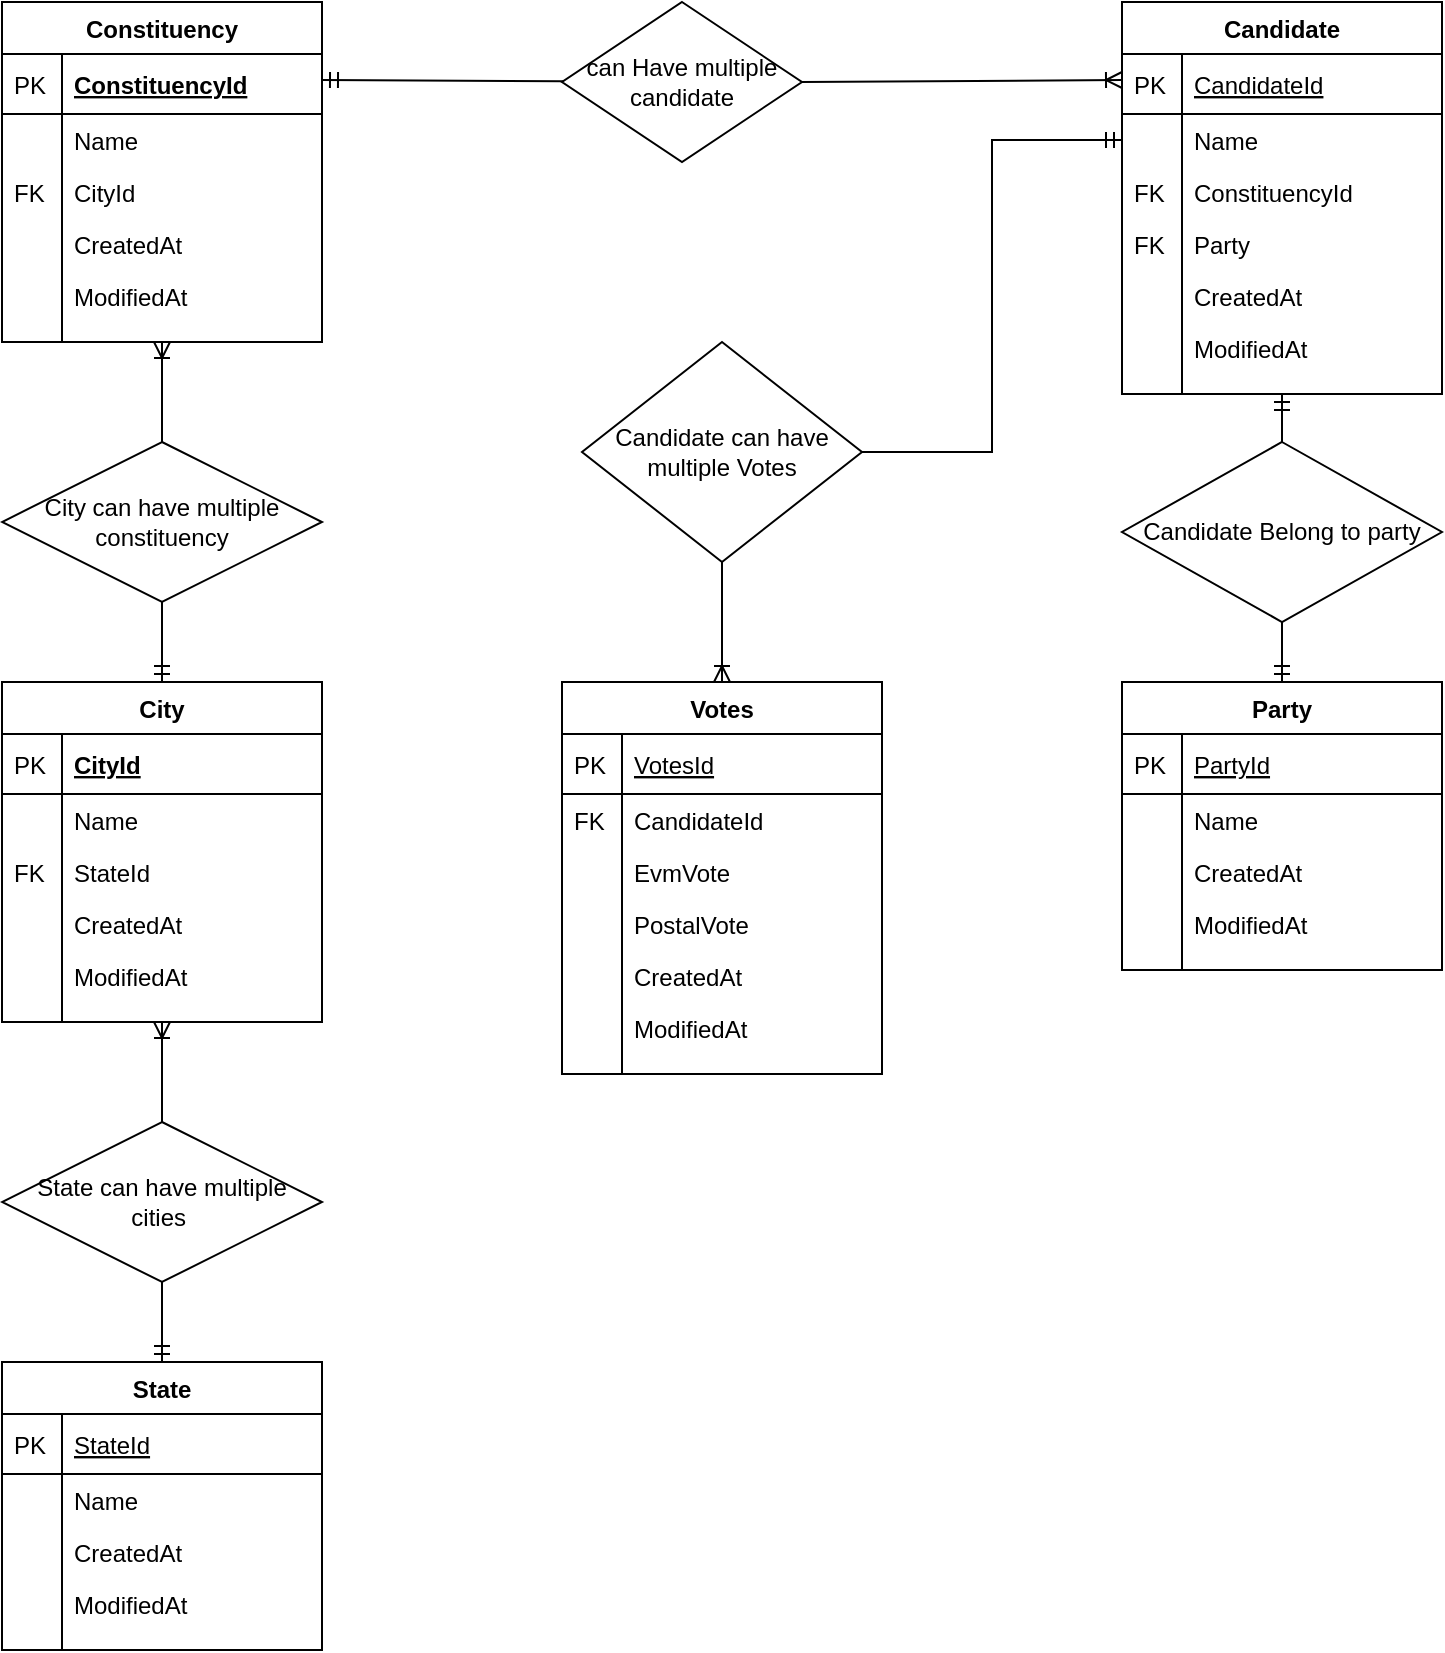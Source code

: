 <mxfile version="12.9.3" type="device"><diagram id="C5RBs43oDa-KdzZeNtuy" name="Page-1"><mxGraphModel dx="868" dy="510" grid="1" gridSize="10" guides="1" tooltips="1" connect="1" arrows="1" fold="1" page="1" pageScale="1" pageWidth="827" pageHeight="1169" math="0" shadow="0"><root><mxCell id="WIyWlLk6GJQsqaUBKTNV-0"/><mxCell id="WIyWlLk6GJQsqaUBKTNV-1" parent="WIyWlLk6GJQsqaUBKTNV-0"/><mxCell id="C7jLOFzRxZcTql_qDDmp-16" value="Party" style="swimlane;fontStyle=1;childLayout=stackLayout;horizontal=1;startSize=26;fillColor=#FFFFFF;horizontalStack=0;resizeParent=1;resizeParentMax=0;resizeLast=0;collapsible=1;marginBottom=0;swimlaneFillColor=none;align=center;fontSize=12;verticalAlign=middle;" parent="WIyWlLk6GJQsqaUBKTNV-1" vertex="1"><mxGeometry x="600" y="460" width="160" height="144" as="geometry"/></mxCell><mxCell id="C7jLOFzRxZcTql_qDDmp-17" value="PartyId" style="shape=partialRectangle;top=0;left=0;right=0;bottom=1;align=left;verticalAlign=middle;fillColor=none;spacingLeft=34;spacingRight=4;overflow=hidden;rotatable=0;points=[[0,0.5],[1,0.5]];portConstraint=eastwest;dropTarget=0;fontStyle=4;fontSize=12;" parent="C7jLOFzRxZcTql_qDDmp-16" vertex="1"><mxGeometry y="26" width="160" height="30" as="geometry"/></mxCell><mxCell id="C7jLOFzRxZcTql_qDDmp-18" value="PK" style="shape=partialRectangle;top=0;left=0;bottom=0;fillColor=none;align=left;verticalAlign=middle;spacingLeft=4;spacingRight=4;overflow=hidden;rotatable=0;points=[];portConstraint=eastwest;part=1;fontSize=12;" parent="C7jLOFzRxZcTql_qDDmp-17" vertex="1" connectable="0"><mxGeometry width="30" height="30" as="geometry"/></mxCell><mxCell id="C7jLOFzRxZcTql_qDDmp-19" value="Name" style="shape=partialRectangle;top=0;left=0;right=0;bottom=0;align=left;verticalAlign=top;fillColor=none;spacingLeft=34;spacingRight=4;overflow=hidden;rotatable=0;points=[[0,0.5],[1,0.5]];portConstraint=eastwest;dropTarget=0;fontSize=12;" parent="C7jLOFzRxZcTql_qDDmp-16" vertex="1"><mxGeometry y="56" width="160" height="26" as="geometry"/></mxCell><mxCell id="C7jLOFzRxZcTql_qDDmp-20" value="" style="shape=partialRectangle;top=0;left=0;bottom=0;fillColor=none;align=left;verticalAlign=top;spacingLeft=4;spacingRight=4;overflow=hidden;rotatable=0;points=[];portConstraint=eastwest;part=1;fontSize=12;" parent="C7jLOFzRxZcTql_qDDmp-19" vertex="1" connectable="0"><mxGeometry width="30" height="26" as="geometry"/></mxCell><mxCell id="C7jLOFzRxZcTql_qDDmp-21" value="CreatedAt" style="shape=partialRectangle;top=0;left=0;right=0;bottom=0;align=left;verticalAlign=top;fillColor=none;spacingLeft=34;spacingRight=4;overflow=hidden;rotatable=0;points=[[0,0.5],[1,0.5]];portConstraint=eastwest;dropTarget=0;fontSize=12;" parent="C7jLOFzRxZcTql_qDDmp-16" vertex="1"><mxGeometry y="82" width="160" height="26" as="geometry"/></mxCell><mxCell id="C7jLOFzRxZcTql_qDDmp-22" value="" style="shape=partialRectangle;top=0;left=0;bottom=0;fillColor=none;align=left;verticalAlign=top;spacingLeft=4;spacingRight=4;overflow=hidden;rotatable=0;points=[];portConstraint=eastwest;part=1;fontSize=12;" parent="C7jLOFzRxZcTql_qDDmp-21" vertex="1" connectable="0"><mxGeometry width="30" height="26" as="geometry"/></mxCell><mxCell id="C7jLOFzRxZcTql_qDDmp-23" value="ModifiedAt" style="shape=partialRectangle;top=0;left=0;right=0;bottom=0;align=left;verticalAlign=top;fillColor=none;spacingLeft=34;spacingRight=4;overflow=hidden;rotatable=0;points=[[0,0.5],[1,0.5]];portConstraint=eastwest;dropTarget=0;fontSize=12;" parent="C7jLOFzRxZcTql_qDDmp-16" vertex="1"><mxGeometry y="108" width="160" height="26" as="geometry"/></mxCell><mxCell id="C7jLOFzRxZcTql_qDDmp-24" value="" style="shape=partialRectangle;top=0;left=0;bottom=0;fillColor=none;align=left;verticalAlign=top;spacingLeft=4;spacingRight=4;overflow=hidden;rotatable=0;points=[];portConstraint=eastwest;part=1;fontSize=12;" parent="C7jLOFzRxZcTql_qDDmp-23" vertex="1" connectable="0"><mxGeometry width="30" height="26" as="geometry"/></mxCell><mxCell id="C7jLOFzRxZcTql_qDDmp-25" value="" style="shape=partialRectangle;top=0;left=0;right=0;bottom=0;align=left;verticalAlign=top;fillColor=none;spacingLeft=34;spacingRight=4;overflow=hidden;rotatable=0;points=[[0,0.5],[1,0.5]];portConstraint=eastwest;dropTarget=0;fontSize=12;" parent="C7jLOFzRxZcTql_qDDmp-16" vertex="1"><mxGeometry y="134" width="160" height="10" as="geometry"/></mxCell><mxCell id="C7jLOFzRxZcTql_qDDmp-26" value="" style="shape=partialRectangle;top=0;left=0;bottom=0;fillColor=none;align=left;verticalAlign=top;spacingLeft=4;spacingRight=4;overflow=hidden;rotatable=0;points=[];portConstraint=eastwest;part=1;fontSize=12;" parent="C7jLOFzRxZcTql_qDDmp-25" vertex="1" connectable="0"><mxGeometry width="30" height="10" as="geometry"/></mxCell><mxCell id="C7jLOFzRxZcTql_qDDmp-52" style="rounded=0;orthogonalLoop=1;jettySize=auto;html=1;entryX=1;entryY=0.5;entryDx=0;entryDy=0;fontSize=12;startArrow=none;startFill=0;endArrow=ERmandOne;endFill=0;shadow=0;comic=0;" parent="WIyWlLk6GJQsqaUBKTNV-1" source="C7jLOFzRxZcTql_qDDmp-45" edge="1"><mxGeometry relative="1" as="geometry"><mxPoint x="200" y="159" as="targetPoint"/></mxGeometry></mxCell><mxCell id="C7jLOFzRxZcTql_qDDmp-53" style="edgeStyle=none;rounded=0;orthogonalLoop=1;jettySize=auto;html=1;exitX=1;exitY=0.5;exitDx=0;exitDy=0;entryX=0;entryY=0.5;entryDx=0;entryDy=0;startArrow=none;startFill=0;endArrow=ERoneToMany;endFill=0;fontSize=12;" parent="WIyWlLk6GJQsqaUBKTNV-1" source="C7jLOFzRxZcTql_qDDmp-45" edge="1"><mxGeometry relative="1" as="geometry"><mxPoint x="600" y="159" as="targetPoint"/></mxGeometry></mxCell><mxCell id="C7jLOFzRxZcTql_qDDmp-45" value="can Have multiple candidate" style="shape=rhombus;perimeter=rhombusPerimeter;whiteSpace=wrap;html=1;align=center;fillColor=#FFFFFF;fontSize=12;" parent="WIyWlLk6GJQsqaUBKTNV-1" vertex="1"><mxGeometry x="320" y="120" width="120" height="80" as="geometry"/></mxCell><mxCell id="C7jLOFzRxZcTql_qDDmp-56" style="edgeStyle=none;rounded=0;orthogonalLoop=1;jettySize=auto;html=1;exitX=0.5;exitY=0;exitDx=0;exitDy=0;startArrow=none;startFill=0;endArrow=ERmandOne;endFill=0;fontSize=12;endSize=6;sourcePerimeterSpacing=0;" parent="WIyWlLk6GJQsqaUBKTNV-1" source="C7jLOFzRxZcTql_qDDmp-47" edge="1"><mxGeometry relative="1" as="geometry"><mxPoint x="680" y="316" as="targetPoint"/></mxGeometry></mxCell><mxCell id="C7jLOFzRxZcTql_qDDmp-74" style="edgeStyle=none;rounded=0;orthogonalLoop=1;jettySize=auto;html=1;entryX=0.5;entryY=0;entryDx=0;entryDy=0;startArrow=none;startFill=0;sourcePerimeterSpacing=0;endArrow=ERmandOne;endFill=0;endSize=6;fontSize=12;" parent="WIyWlLk6GJQsqaUBKTNV-1" source="C7jLOFzRxZcTql_qDDmp-47" target="C7jLOFzRxZcTql_qDDmp-16" edge="1"><mxGeometry relative="1" as="geometry"/></mxCell><mxCell id="C7jLOFzRxZcTql_qDDmp-47" value="Candidate Belong to party" style="shape=rhombus;perimeter=rhombusPerimeter;whiteSpace=wrap;html=1;align=center;fillColor=#FFFFFF;fontSize=12;" parent="WIyWlLk6GJQsqaUBKTNV-1" vertex="1"><mxGeometry x="600" y="340" width="160" height="90" as="geometry"/></mxCell><mxCell id="C7jLOFzRxZcTql_qDDmp-57" value="Candidate" style="swimlane;fontStyle=1;childLayout=stackLayout;horizontal=1;startSize=26;fillColor=#FFFFFF;horizontalStack=0;resizeParent=1;resizeParentMax=0;resizeLast=0;collapsible=1;marginBottom=0;swimlaneFillColor=none;align=center;fontSize=12;" parent="WIyWlLk6GJQsqaUBKTNV-1" vertex="1"><mxGeometry x="600" y="120" width="160" height="196" as="geometry"/></mxCell><mxCell id="C7jLOFzRxZcTql_qDDmp-58" value="CandidateId" style="shape=partialRectangle;top=0;left=0;right=0;bottom=1;align=left;verticalAlign=middle;fillColor=none;spacingLeft=34;spacingRight=4;overflow=hidden;rotatable=0;points=[[0,0.5],[1,0.5]];portConstraint=eastwest;dropTarget=0;fontStyle=4;fontSize=12;" parent="C7jLOFzRxZcTql_qDDmp-57" vertex="1"><mxGeometry y="26" width="160" height="30" as="geometry"/></mxCell><mxCell id="C7jLOFzRxZcTql_qDDmp-59" value="PK" style="shape=partialRectangle;top=0;left=0;bottom=0;fillColor=none;align=left;verticalAlign=middle;spacingLeft=4;spacingRight=4;overflow=hidden;rotatable=0;points=[];portConstraint=eastwest;part=1;fontSize=12;" parent="C7jLOFzRxZcTql_qDDmp-58" vertex="1" connectable="0"><mxGeometry width="30" height="30" as="geometry"/></mxCell><mxCell id="C7jLOFzRxZcTql_qDDmp-60" value="Name" style="shape=partialRectangle;top=0;left=0;right=0;bottom=0;align=left;verticalAlign=top;fillColor=none;spacingLeft=34;spacingRight=4;overflow=hidden;rotatable=0;points=[[0,0.5],[1,0.5]];portConstraint=eastwest;dropTarget=0;fontSize=12;" parent="C7jLOFzRxZcTql_qDDmp-57" vertex="1"><mxGeometry y="56" width="160" height="26" as="geometry"/></mxCell><mxCell id="C7jLOFzRxZcTql_qDDmp-61" value="" style="shape=partialRectangle;top=0;left=0;bottom=0;fillColor=none;align=left;verticalAlign=top;spacingLeft=4;spacingRight=4;overflow=hidden;rotatable=0;points=[];portConstraint=eastwest;part=1;fontSize=12;" parent="C7jLOFzRxZcTql_qDDmp-60" vertex="1" connectable="0"><mxGeometry width="30" height="26" as="geometry"/></mxCell><mxCell id="C7jLOFzRxZcTql_qDDmp-62" value="ConstituencyId" style="shape=partialRectangle;top=0;left=0;right=0;bottom=0;align=left;verticalAlign=top;fillColor=none;spacingLeft=34;spacingRight=4;overflow=hidden;rotatable=0;points=[[0,0.5],[1,0.5]];portConstraint=eastwest;dropTarget=0;fontSize=12;" parent="C7jLOFzRxZcTql_qDDmp-57" vertex="1"><mxGeometry y="82" width="160" height="26" as="geometry"/></mxCell><mxCell id="C7jLOFzRxZcTql_qDDmp-63" value="FK" style="shape=partialRectangle;top=0;left=0;bottom=0;fillColor=none;align=left;verticalAlign=top;spacingLeft=4;spacingRight=4;overflow=hidden;rotatable=0;points=[];portConstraint=eastwest;part=1;fontSize=12;" parent="C7jLOFzRxZcTql_qDDmp-62" vertex="1" connectable="0"><mxGeometry width="30" height="26" as="geometry"/></mxCell><mxCell id="C7jLOFzRxZcTql_qDDmp-64" value="Party" style="shape=partialRectangle;top=0;left=0;right=0;bottom=0;align=left;verticalAlign=top;fillColor=none;spacingLeft=34;spacingRight=4;overflow=hidden;rotatable=0;points=[[0,0.5],[1,0.5]];portConstraint=eastwest;dropTarget=0;fontSize=12;" parent="C7jLOFzRxZcTql_qDDmp-57" vertex="1"><mxGeometry y="108" width="160" height="26" as="geometry"/></mxCell><mxCell id="C7jLOFzRxZcTql_qDDmp-65" value="FK" style="shape=partialRectangle;top=0;left=0;bottom=0;fillColor=none;align=left;verticalAlign=top;spacingLeft=4;spacingRight=4;overflow=hidden;rotatable=0;points=[];portConstraint=eastwest;part=1;fontSize=12;" parent="C7jLOFzRxZcTql_qDDmp-64" vertex="1" connectable="0"><mxGeometry width="30" height="26" as="geometry"/></mxCell><mxCell id="C7jLOFzRxZcTql_qDDmp-70" value="CreatedAt" style="shape=partialRectangle;top=0;left=0;right=0;bottom=0;align=left;verticalAlign=top;fillColor=none;spacingLeft=34;spacingRight=4;overflow=hidden;rotatable=0;points=[[0,0.5],[1,0.5]];portConstraint=eastwest;dropTarget=0;fontSize=12;" parent="C7jLOFzRxZcTql_qDDmp-57" vertex="1"><mxGeometry y="134" width="160" height="26" as="geometry"/></mxCell><mxCell id="C7jLOFzRxZcTql_qDDmp-71" value="" style="shape=partialRectangle;top=0;left=0;bottom=0;fillColor=none;align=left;verticalAlign=top;spacingLeft=4;spacingRight=4;overflow=hidden;rotatable=0;points=[];portConstraint=eastwest;part=1;fontSize=12;" parent="C7jLOFzRxZcTql_qDDmp-70" vertex="1" connectable="0"><mxGeometry width="30" height="26" as="geometry"/></mxCell><mxCell id="C7jLOFzRxZcTql_qDDmp-72" value="ModifiedAt" style="shape=partialRectangle;top=0;left=0;right=0;bottom=0;align=left;verticalAlign=top;fillColor=none;spacingLeft=34;spacingRight=4;overflow=hidden;rotatable=0;points=[[0,0.5],[1,0.5]];portConstraint=eastwest;dropTarget=0;fontSize=12;" parent="C7jLOFzRxZcTql_qDDmp-57" vertex="1"><mxGeometry y="160" width="160" height="26" as="geometry"/></mxCell><mxCell id="C7jLOFzRxZcTql_qDDmp-73" value="" style="shape=partialRectangle;top=0;left=0;bottom=0;fillColor=none;align=left;verticalAlign=top;spacingLeft=4;spacingRight=4;overflow=hidden;rotatable=0;points=[];portConstraint=eastwest;part=1;fontSize=12;" parent="C7jLOFzRxZcTql_qDDmp-72" vertex="1" connectable="0"><mxGeometry width="30" height="26" as="geometry"/></mxCell><mxCell id="C7jLOFzRxZcTql_qDDmp-66" value="" style="shape=partialRectangle;top=0;left=0;right=0;bottom=0;align=left;verticalAlign=top;fillColor=none;spacingLeft=34;spacingRight=4;overflow=hidden;rotatable=0;points=[[0,0.5],[1,0.5]];portConstraint=eastwest;dropTarget=0;fontSize=12;" parent="C7jLOFzRxZcTql_qDDmp-57" vertex="1"><mxGeometry y="186" width="160" height="10" as="geometry"/></mxCell><mxCell id="C7jLOFzRxZcTql_qDDmp-67" value="" style="shape=partialRectangle;top=0;left=0;bottom=0;fillColor=none;align=left;verticalAlign=top;spacingLeft=4;spacingRight=4;overflow=hidden;rotatable=0;points=[];portConstraint=eastwest;part=1;fontSize=12;" parent="C7jLOFzRxZcTql_qDDmp-66" vertex="1" connectable="0"><mxGeometry width="30" height="10" as="geometry"/></mxCell><mxCell id="C7jLOFzRxZcTql_qDDmp-77" style="edgeStyle=elbowEdgeStyle;rounded=0;orthogonalLoop=1;jettySize=auto;html=1;entryX=0;entryY=0.5;entryDx=0;entryDy=0;startArrow=none;startFill=0;sourcePerimeterSpacing=0;endArrow=ERmandOne;endFill=0;endSize=6;fontSize=12;" parent="WIyWlLk6GJQsqaUBKTNV-1" source="C7jLOFzRxZcTql_qDDmp-75" target="C7jLOFzRxZcTql_qDDmp-60" edge="1"><mxGeometry relative="1" as="geometry"/></mxCell><mxCell id="TKAHQRt_xUMBCDfWN2lm-2" style="edgeStyle=orthogonalEdgeStyle;rounded=0;orthogonalLoop=1;jettySize=auto;html=1;entryX=0.5;entryY=0;entryDx=0;entryDy=0;endArrow=ERoneToMany;endFill=0;" edge="1" parent="WIyWlLk6GJQsqaUBKTNV-1" source="C7jLOFzRxZcTql_qDDmp-75" target="C7jLOFzRxZcTql_qDDmp-27"><mxGeometry relative="1" as="geometry"/></mxCell><mxCell id="C7jLOFzRxZcTql_qDDmp-75" value="Candidate can have multiple Votes" style="shape=rhombus;perimeter=rhombusPerimeter;whiteSpace=wrap;html=1;align=center;fillColor=#FFFFFF;fontSize=12;" parent="WIyWlLk6GJQsqaUBKTNV-1" vertex="1"><mxGeometry x="330" y="290" width="140" height="110" as="geometry"/></mxCell><mxCell id="C7jLOFzRxZcTql_qDDmp-27" value="Votes" style="swimlane;fontStyle=1;childLayout=stackLayout;horizontal=1;startSize=26;fillColor=#FFFFFF;horizontalStack=0;resizeParent=1;resizeParentMax=0;resizeLast=0;collapsible=1;marginBottom=0;swimlaneFillColor=none;align=center;fontSize=12;autosize=0;resizeHeight=1;" parent="WIyWlLk6GJQsqaUBKTNV-1" vertex="1"><mxGeometry x="320" y="460" width="160" height="196" as="geometry"/></mxCell><mxCell id="C7jLOFzRxZcTql_qDDmp-28" value="VotesId" style="shape=partialRectangle;top=0;left=0;right=0;bottom=1;align=left;verticalAlign=middle;fillColor=none;spacingLeft=34;spacingRight=4;overflow=hidden;rotatable=0;points=[[0,0.5],[1,0.5]];portConstraint=eastwest;dropTarget=0;fontStyle=4;fontSize=12;" parent="C7jLOFzRxZcTql_qDDmp-27" vertex="1"><mxGeometry y="26" width="160" height="30" as="geometry"/></mxCell><mxCell id="C7jLOFzRxZcTql_qDDmp-29" value="PK" style="shape=partialRectangle;top=0;left=0;bottom=0;fillColor=none;align=left;verticalAlign=middle;spacingLeft=4;spacingRight=4;overflow=hidden;rotatable=0;points=[];portConstraint=eastwest;part=1;fontSize=12;" parent="C7jLOFzRxZcTql_qDDmp-28" vertex="1" connectable="0"><mxGeometry width="30" height="30" as="geometry"/></mxCell><mxCell id="C7jLOFzRxZcTql_qDDmp-34" value="CandidateId" style="shape=partialRectangle;top=0;left=0;right=0;bottom=0;align=left;verticalAlign=top;fillColor=none;spacingLeft=34;spacingRight=4;overflow=hidden;rotatable=0;points=[[0,0.5],[1,0.5]];portConstraint=eastwest;dropTarget=0;fontSize=12;" parent="C7jLOFzRxZcTql_qDDmp-27" vertex="1"><mxGeometry y="56" width="160" height="26" as="geometry"/></mxCell><mxCell id="C7jLOFzRxZcTql_qDDmp-35" value="FK" style="shape=partialRectangle;top=0;left=0;bottom=0;fillColor=none;align=left;verticalAlign=top;spacingLeft=4;spacingRight=4;overflow=hidden;rotatable=0;points=[];portConstraint=eastwest;part=1;fontSize=12;" parent="C7jLOFzRxZcTql_qDDmp-34" vertex="1" connectable="0"><mxGeometry width="30" height="26" as="geometry"/></mxCell><mxCell id="C7jLOFzRxZcTql_qDDmp-30" value="EvmVote" style="shape=partialRectangle;top=0;left=0;right=0;bottom=0;align=left;verticalAlign=top;fillColor=none;spacingLeft=34;spacingRight=4;overflow=hidden;rotatable=0;points=[[0,0.5],[1,0.5]];portConstraint=eastwest;dropTarget=0;fontSize=12;" parent="C7jLOFzRxZcTql_qDDmp-27" vertex="1"><mxGeometry y="82" width="160" height="26" as="geometry"/></mxCell><mxCell id="C7jLOFzRxZcTql_qDDmp-31" value="" style="shape=partialRectangle;top=0;left=0;bottom=0;fillColor=none;align=left;verticalAlign=top;spacingLeft=4;spacingRight=4;overflow=hidden;rotatable=0;points=[];portConstraint=eastwest;part=1;fontSize=12;" parent="C7jLOFzRxZcTql_qDDmp-30" vertex="1" connectable="0"><mxGeometry width="30" height="26" as="geometry"/></mxCell><mxCell id="C7jLOFzRxZcTql_qDDmp-32" value="PostalVote" style="shape=partialRectangle;top=0;left=0;right=0;bottom=0;align=left;verticalAlign=top;fillColor=none;spacingLeft=34;spacingRight=4;overflow=hidden;rotatable=0;points=[[0,0.5],[1,0.5]];portConstraint=eastwest;dropTarget=0;fontSize=12;" parent="C7jLOFzRxZcTql_qDDmp-27" vertex="1"><mxGeometry y="108" width="160" height="26" as="geometry"/></mxCell><mxCell id="C7jLOFzRxZcTql_qDDmp-33" value="" style="shape=partialRectangle;top=0;left=0;bottom=0;fillColor=none;align=left;verticalAlign=top;spacingLeft=4;spacingRight=4;overflow=hidden;rotatable=0;points=[];portConstraint=eastwest;part=1;fontSize=12;" parent="C7jLOFzRxZcTql_qDDmp-32" vertex="1" connectable="0"><mxGeometry width="30" height="26" as="geometry"/></mxCell><mxCell id="C7jLOFzRxZcTql_qDDmp-38" value="CreatedAt" style="shape=partialRectangle;top=0;left=0;right=0;bottom=0;align=left;verticalAlign=top;fillColor=none;spacingLeft=34;spacingRight=4;overflow=hidden;rotatable=0;points=[[0,0.5],[1,0.5]];portConstraint=eastwest;dropTarget=0;fontSize=12;" parent="C7jLOFzRxZcTql_qDDmp-27" vertex="1"><mxGeometry y="134" width="160" height="26" as="geometry"/></mxCell><mxCell id="C7jLOFzRxZcTql_qDDmp-39" value="" style="shape=partialRectangle;top=0;left=0;bottom=0;fillColor=none;align=left;verticalAlign=top;spacingLeft=4;spacingRight=4;overflow=hidden;rotatable=0;points=[];portConstraint=eastwest;part=1;fontSize=12;" parent="C7jLOFzRxZcTql_qDDmp-38" vertex="1" connectable="0"><mxGeometry width="30" height="26" as="geometry"/></mxCell><mxCell id="C7jLOFzRxZcTql_qDDmp-40" value="ModifiedAt" style="shape=partialRectangle;top=0;left=0;right=0;bottom=0;align=left;verticalAlign=top;fillColor=none;spacingLeft=34;spacingRight=4;overflow=hidden;rotatable=0;points=[[0,0.5],[1,0.5]];portConstraint=eastwest;dropTarget=0;fontSize=12;" parent="C7jLOFzRxZcTql_qDDmp-27" vertex="1"><mxGeometry y="160" width="160" height="26" as="geometry"/></mxCell><mxCell id="C7jLOFzRxZcTql_qDDmp-41" value="" style="shape=partialRectangle;top=0;left=0;bottom=0;fillColor=none;align=left;verticalAlign=top;spacingLeft=4;spacingRight=4;overflow=hidden;rotatable=0;points=[];portConstraint=eastwest;part=1;fontSize=12;" parent="C7jLOFzRxZcTql_qDDmp-40" vertex="1" connectable="0"><mxGeometry width="30" height="26" as="geometry"/></mxCell><mxCell id="C7jLOFzRxZcTql_qDDmp-36" value="" style="shape=partialRectangle;top=0;left=0;right=0;bottom=0;align=left;verticalAlign=top;fillColor=none;spacingLeft=34;spacingRight=4;overflow=hidden;rotatable=0;points=[[0,0.5],[1,0.5]];portConstraint=eastwest;dropTarget=0;fontSize=12;" parent="C7jLOFzRxZcTql_qDDmp-27" vertex="1"><mxGeometry y="186" width="160" height="10" as="geometry"/></mxCell><mxCell id="C7jLOFzRxZcTql_qDDmp-37" value="" style="shape=partialRectangle;top=0;left=0;bottom=0;fillColor=none;align=left;verticalAlign=top;spacingLeft=4;spacingRight=4;overflow=hidden;rotatable=0;points=[];portConstraint=eastwest;part=1;fontSize=12;" parent="C7jLOFzRxZcTql_qDDmp-36" vertex="1" connectable="0"><mxGeometry width="30" height="10" as="geometry"/></mxCell><mxCell id="TKAHQRt_xUMBCDfWN2lm-38" value="" style="edgeStyle=none;rounded=0;orthogonalLoop=1;jettySize=auto;html=1;endArrow=ERmandOne;endFill=0;fontSize=12;entryX=0.5;entryY=0;entryDx=0;entryDy=0;" edge="1" parent="WIyWlLk6GJQsqaUBKTNV-1" source="TKAHQRt_xUMBCDfWN2lm-16" target="TKAHQRt_xUMBCDfWN2lm-17"><mxGeometry relative="1" as="geometry"/></mxCell><mxCell id="TKAHQRt_xUMBCDfWN2lm-52" style="edgeStyle=none;rounded=0;orthogonalLoop=1;jettySize=auto;html=1;entryX=0.5;entryY=1;entryDx=0;entryDy=0;entryPerimeter=0;endArrow=ERoneToMany;endFill=0;fontSize=12;" edge="1" parent="WIyWlLk6GJQsqaUBKTNV-1" source="TKAHQRt_xUMBCDfWN2lm-16" target="TKAHQRt_xUMBCDfWN2lm-48"><mxGeometry relative="1" as="geometry"/></mxCell><mxCell id="TKAHQRt_xUMBCDfWN2lm-16" value="City can have multiple constituency" style="shape=rhombus;perimeter=rhombusPerimeter;whiteSpace=wrap;html=1;align=center;fillColor=#FFFFFF;fontSize=12;" vertex="1" parent="WIyWlLk6GJQsqaUBKTNV-1"><mxGeometry x="40" y="340" width="160" height="80" as="geometry"/></mxCell><mxCell id="TKAHQRt_xUMBCDfWN2lm-39" value="Constituency" style="swimlane;fontStyle=1;childLayout=stackLayout;horizontal=1;startSize=26;fillColor=#FFFFFF;horizontalStack=0;resizeParent=1;resizeParentMax=0;resizeLast=0;collapsible=1;marginBottom=0;swimlaneFillColor=none;align=center;fontSize=12;" vertex="1" parent="WIyWlLk6GJQsqaUBKTNV-1"><mxGeometry x="40" y="120" width="160" height="170" as="geometry"/></mxCell><mxCell id="TKAHQRt_xUMBCDfWN2lm-40" value="ConstituencyId" style="shape=partialRectangle;top=0;left=0;right=0;bottom=1;align=left;verticalAlign=middle;fillColor=none;spacingLeft=34;spacingRight=4;overflow=hidden;rotatable=0;points=[[0,0.5],[1,0.5]];portConstraint=eastwest;dropTarget=0;fontStyle=5;fontSize=12;" vertex="1" parent="TKAHQRt_xUMBCDfWN2lm-39"><mxGeometry y="26" width="160" height="30" as="geometry"/></mxCell><mxCell id="TKAHQRt_xUMBCDfWN2lm-41" value="PK" style="shape=partialRectangle;top=0;left=0;bottom=0;fillColor=none;align=left;verticalAlign=middle;spacingLeft=4;spacingRight=4;overflow=hidden;rotatable=0;points=[];portConstraint=eastwest;part=1;fontSize=12;" vertex="1" connectable="0" parent="TKAHQRt_xUMBCDfWN2lm-40"><mxGeometry width="30" height="30" as="geometry"/></mxCell><mxCell id="TKAHQRt_xUMBCDfWN2lm-42" value="Name" style="shape=partialRectangle;top=0;left=0;right=0;bottom=0;align=left;verticalAlign=top;fillColor=none;spacingLeft=34;spacingRight=4;overflow=hidden;rotatable=0;points=[[0,0.5],[1,0.5]];portConstraint=eastwest;dropTarget=0;fontSize=12;" vertex="1" parent="TKAHQRt_xUMBCDfWN2lm-39"><mxGeometry y="56" width="160" height="26" as="geometry"/></mxCell><mxCell id="TKAHQRt_xUMBCDfWN2lm-43" value="" style="shape=partialRectangle;top=0;left=0;bottom=0;fillColor=none;align=left;verticalAlign=top;spacingLeft=4;spacingRight=4;overflow=hidden;rotatable=0;points=[];portConstraint=eastwest;part=1;fontSize=12;" vertex="1" connectable="0" parent="TKAHQRt_xUMBCDfWN2lm-42"><mxGeometry width="30" height="26" as="geometry"/></mxCell><mxCell id="TKAHQRt_xUMBCDfWN2lm-44" value="CityId" style="shape=partialRectangle;top=0;left=0;right=0;bottom=0;align=left;verticalAlign=top;fillColor=none;spacingLeft=34;spacingRight=4;overflow=hidden;rotatable=0;points=[[0,0.5],[1,0.5]];portConstraint=eastwest;dropTarget=0;fontSize=12;" vertex="1" parent="TKAHQRt_xUMBCDfWN2lm-39"><mxGeometry y="82" width="160" height="26" as="geometry"/></mxCell><mxCell id="TKAHQRt_xUMBCDfWN2lm-45" value="FK" style="shape=partialRectangle;top=0;left=0;bottom=0;fillColor=none;align=left;verticalAlign=top;spacingLeft=4;spacingRight=4;overflow=hidden;rotatable=0;points=[];portConstraint=eastwest;part=1;fontSize=12;" vertex="1" connectable="0" parent="TKAHQRt_xUMBCDfWN2lm-44"><mxGeometry width="30" height="26" as="geometry"/></mxCell><mxCell id="TKAHQRt_xUMBCDfWN2lm-46" value="CreatedAt" style="shape=partialRectangle;top=0;left=0;right=0;bottom=0;align=left;verticalAlign=top;fillColor=none;spacingLeft=34;spacingRight=4;overflow=hidden;rotatable=0;points=[[0,0.5],[1,0.5]];portConstraint=eastwest;dropTarget=0;fontSize=12;" vertex="1" parent="TKAHQRt_xUMBCDfWN2lm-39"><mxGeometry y="108" width="160" height="26" as="geometry"/></mxCell><mxCell id="TKAHQRt_xUMBCDfWN2lm-47" value="" style="shape=partialRectangle;top=0;left=0;bottom=0;fillColor=none;align=left;verticalAlign=top;spacingLeft=4;spacingRight=4;overflow=hidden;rotatable=0;points=[];portConstraint=eastwest;part=1;fontSize=12;" vertex="1" connectable="0" parent="TKAHQRt_xUMBCDfWN2lm-46"><mxGeometry width="30" height="26" as="geometry"/></mxCell><mxCell id="TKAHQRt_xUMBCDfWN2lm-50" value="ModifiedAt" style="shape=partialRectangle;top=0;left=0;right=0;bottom=0;align=left;verticalAlign=top;fillColor=none;spacingLeft=34;spacingRight=4;overflow=hidden;rotatable=0;points=[[0,0.5],[1,0.5]];portConstraint=eastwest;dropTarget=0;fontSize=12;" vertex="1" parent="TKAHQRt_xUMBCDfWN2lm-39"><mxGeometry y="134" width="160" height="26" as="geometry"/></mxCell><mxCell id="TKAHQRt_xUMBCDfWN2lm-51" value="" style="shape=partialRectangle;top=0;left=0;bottom=0;fillColor=none;align=left;verticalAlign=top;spacingLeft=4;spacingRight=4;overflow=hidden;rotatable=0;points=[];portConstraint=eastwest;part=1;fontSize=12;" vertex="1" connectable="0" parent="TKAHQRt_xUMBCDfWN2lm-50"><mxGeometry width="30" height="26" as="geometry"/></mxCell><mxCell id="TKAHQRt_xUMBCDfWN2lm-48" value="" style="shape=partialRectangle;top=0;left=0;right=0;bottom=0;align=left;verticalAlign=top;fillColor=none;spacingLeft=34;spacingRight=4;overflow=hidden;rotatable=0;points=[[0,0.5],[1,0.5]];portConstraint=eastwest;dropTarget=0;fontSize=12;" vertex="1" parent="TKAHQRt_xUMBCDfWN2lm-39"><mxGeometry y="160" width="160" height="10" as="geometry"/></mxCell><mxCell id="TKAHQRt_xUMBCDfWN2lm-49" value="" style="shape=partialRectangle;top=0;left=0;bottom=0;fillColor=none;align=left;verticalAlign=top;spacingLeft=4;spacingRight=4;overflow=hidden;rotatable=0;points=[];portConstraint=eastwest;part=1;fontSize=12;" vertex="1" connectable="0" parent="TKAHQRt_xUMBCDfWN2lm-48"><mxGeometry width="30" height="10" as="geometry"/></mxCell><mxCell id="TKAHQRt_xUMBCDfWN2lm-3" value="State" style="swimlane;fontStyle=1;childLayout=stackLayout;horizontal=1;startSize=26;fillColor=#FFFFFF;horizontalStack=0;resizeParent=1;resizeParentMax=0;resizeLast=0;collapsible=1;marginBottom=0;swimlaneFillColor=none;align=center;fontSize=12;" vertex="1" parent="WIyWlLk6GJQsqaUBKTNV-1"><mxGeometry x="40" y="800" width="160" height="144" as="geometry"/></mxCell><mxCell id="TKAHQRt_xUMBCDfWN2lm-4" value="StateId" style="shape=partialRectangle;top=0;left=0;right=0;bottom=1;align=left;verticalAlign=middle;fillColor=none;spacingLeft=34;spacingRight=4;overflow=hidden;rotatable=0;points=[[0,0.5],[1,0.5]];portConstraint=eastwest;dropTarget=0;fontStyle=4;fontSize=12;" vertex="1" parent="TKAHQRt_xUMBCDfWN2lm-3"><mxGeometry y="26" width="160" height="30" as="geometry"/></mxCell><mxCell id="TKAHQRt_xUMBCDfWN2lm-5" value="PK" style="shape=partialRectangle;top=0;left=0;bottom=0;fillColor=none;align=left;verticalAlign=middle;spacingLeft=4;spacingRight=4;overflow=hidden;rotatable=0;points=[];portConstraint=eastwest;part=1;fontSize=12;" vertex="1" connectable="0" parent="TKAHQRt_xUMBCDfWN2lm-4"><mxGeometry width="30" height="30" as="geometry"/></mxCell><mxCell id="TKAHQRt_xUMBCDfWN2lm-6" value="Name" style="shape=partialRectangle;top=0;left=0;right=0;bottom=0;align=left;verticalAlign=top;fillColor=none;spacingLeft=34;spacingRight=4;overflow=hidden;rotatable=0;points=[[0,0.5],[1,0.5]];portConstraint=eastwest;dropTarget=0;fontSize=12;" vertex="1" parent="TKAHQRt_xUMBCDfWN2lm-3"><mxGeometry y="56" width="160" height="26" as="geometry"/></mxCell><mxCell id="TKAHQRt_xUMBCDfWN2lm-7" value="" style="shape=partialRectangle;top=0;left=0;bottom=0;fillColor=none;align=left;verticalAlign=top;spacingLeft=4;spacingRight=4;overflow=hidden;rotatable=0;points=[];portConstraint=eastwest;part=1;fontSize=12;" vertex="1" connectable="0" parent="TKAHQRt_xUMBCDfWN2lm-6"><mxGeometry width="30" height="26" as="geometry"/></mxCell><mxCell id="TKAHQRt_xUMBCDfWN2lm-8" value="CreatedAt" style="shape=partialRectangle;top=0;left=0;right=0;bottom=0;align=left;verticalAlign=top;fillColor=none;spacingLeft=34;spacingRight=4;overflow=hidden;rotatable=0;points=[[0,0.5],[1,0.5]];portConstraint=eastwest;dropTarget=0;fontSize=12;" vertex="1" parent="TKAHQRt_xUMBCDfWN2lm-3"><mxGeometry y="82" width="160" height="26" as="geometry"/></mxCell><mxCell id="TKAHQRt_xUMBCDfWN2lm-9" value="" style="shape=partialRectangle;top=0;left=0;bottom=0;fillColor=none;align=left;verticalAlign=top;spacingLeft=4;spacingRight=4;overflow=hidden;rotatable=0;points=[];portConstraint=eastwest;part=1;fontSize=12;" vertex="1" connectable="0" parent="TKAHQRt_xUMBCDfWN2lm-8"><mxGeometry width="30" height="26" as="geometry"/></mxCell><mxCell id="TKAHQRt_xUMBCDfWN2lm-10" value="ModifiedAt" style="shape=partialRectangle;top=0;left=0;right=0;bottom=0;align=left;verticalAlign=top;fillColor=none;spacingLeft=34;spacingRight=4;overflow=hidden;rotatable=0;points=[[0,0.5],[1,0.5]];portConstraint=eastwest;dropTarget=0;fontSize=12;" vertex="1" parent="TKAHQRt_xUMBCDfWN2lm-3"><mxGeometry y="108" width="160" height="26" as="geometry"/></mxCell><mxCell id="TKAHQRt_xUMBCDfWN2lm-11" value="" style="shape=partialRectangle;top=0;left=0;bottom=0;fillColor=none;align=left;verticalAlign=top;spacingLeft=4;spacingRight=4;overflow=hidden;rotatable=0;points=[];portConstraint=eastwest;part=1;fontSize=12;" vertex="1" connectable="0" parent="TKAHQRt_xUMBCDfWN2lm-10"><mxGeometry width="30" height="26" as="geometry"/></mxCell><mxCell id="TKAHQRt_xUMBCDfWN2lm-12" value="" style="shape=partialRectangle;top=0;left=0;right=0;bottom=0;align=left;verticalAlign=top;fillColor=none;spacingLeft=34;spacingRight=4;overflow=hidden;rotatable=0;points=[[0,0.5],[1,0.5]];portConstraint=eastwest;dropTarget=0;fontSize=12;" vertex="1" parent="TKAHQRt_xUMBCDfWN2lm-3"><mxGeometry y="134" width="160" height="10" as="geometry"/></mxCell><mxCell id="TKAHQRt_xUMBCDfWN2lm-13" value="" style="shape=partialRectangle;top=0;left=0;bottom=0;fillColor=none;align=left;verticalAlign=top;spacingLeft=4;spacingRight=4;overflow=hidden;rotatable=0;points=[];portConstraint=eastwest;part=1;fontSize=12;" vertex="1" connectable="0" parent="TKAHQRt_xUMBCDfWN2lm-12"><mxGeometry width="30" height="10" as="geometry"/></mxCell><mxCell id="TKAHQRt_xUMBCDfWN2lm-17" value="City" style="swimlane;fontStyle=1;childLayout=stackLayout;horizontal=1;startSize=26;fillColor=#FFFFFF;horizontalStack=0;resizeParent=1;resizeParentMax=0;resizeLast=0;collapsible=1;marginBottom=0;swimlaneFillColor=none;align=center;fontSize=12;" vertex="1" parent="WIyWlLk6GJQsqaUBKTNV-1"><mxGeometry x="40" y="460" width="160" height="170" as="geometry"/></mxCell><mxCell id="TKAHQRt_xUMBCDfWN2lm-18" value="CityId" style="shape=partialRectangle;top=0;left=0;right=0;bottom=1;align=left;verticalAlign=middle;fillColor=none;spacingLeft=34;spacingRight=4;overflow=hidden;rotatable=0;points=[[0,0.5],[1,0.5]];portConstraint=eastwest;dropTarget=0;fontStyle=5;fontSize=12;" vertex="1" parent="TKAHQRt_xUMBCDfWN2lm-17"><mxGeometry y="26" width="160" height="30" as="geometry"/></mxCell><mxCell id="TKAHQRt_xUMBCDfWN2lm-19" value="PK" style="shape=partialRectangle;top=0;left=0;bottom=0;fillColor=none;align=left;verticalAlign=middle;spacingLeft=4;spacingRight=4;overflow=hidden;rotatable=0;points=[];portConstraint=eastwest;part=1;fontSize=12;" vertex="1" connectable="0" parent="TKAHQRt_xUMBCDfWN2lm-18"><mxGeometry width="30" height="30" as="geometry"/></mxCell><mxCell id="TKAHQRt_xUMBCDfWN2lm-20" value="Name" style="shape=partialRectangle;top=0;left=0;right=0;bottom=0;align=left;verticalAlign=top;fillColor=none;spacingLeft=34;spacingRight=4;overflow=hidden;rotatable=0;points=[[0,0.5],[1,0.5]];portConstraint=eastwest;dropTarget=0;fontSize=12;" vertex="1" parent="TKAHQRt_xUMBCDfWN2lm-17"><mxGeometry y="56" width="160" height="26" as="geometry"/></mxCell><mxCell id="TKAHQRt_xUMBCDfWN2lm-21" value="" style="shape=partialRectangle;top=0;left=0;bottom=0;fillColor=none;align=left;verticalAlign=top;spacingLeft=4;spacingRight=4;overflow=hidden;rotatable=0;points=[];portConstraint=eastwest;part=1;fontSize=12;" vertex="1" connectable="0" parent="TKAHQRt_xUMBCDfWN2lm-20"><mxGeometry width="30" height="26" as="geometry"/></mxCell><mxCell id="TKAHQRt_xUMBCDfWN2lm-30" value="StateId" style="shape=partialRectangle;top=0;left=0;right=0;bottom=0;align=left;verticalAlign=top;fillColor=none;spacingLeft=34;spacingRight=4;overflow=hidden;rotatable=0;points=[[0,0.5],[1,0.5]];portConstraint=eastwest;dropTarget=0;fontSize=12;" vertex="1" parent="TKAHQRt_xUMBCDfWN2lm-17"><mxGeometry y="82" width="160" height="26" as="geometry"/></mxCell><mxCell id="TKAHQRt_xUMBCDfWN2lm-31" value="FK" style="shape=partialRectangle;top=0;left=0;bottom=0;fillColor=none;align=left;verticalAlign=top;spacingLeft=4;spacingRight=4;overflow=hidden;rotatable=0;points=[];portConstraint=eastwest;part=1;fontSize=12;" vertex="1" connectable="0" parent="TKAHQRt_xUMBCDfWN2lm-30"><mxGeometry width="30" height="26" as="geometry"/></mxCell><mxCell id="TKAHQRt_xUMBCDfWN2lm-22" value="CreatedAt" style="shape=partialRectangle;top=0;left=0;right=0;bottom=0;align=left;verticalAlign=top;fillColor=none;spacingLeft=34;spacingRight=4;overflow=hidden;rotatable=0;points=[[0,0.5],[1,0.5]];portConstraint=eastwest;dropTarget=0;fontSize=12;" vertex="1" parent="TKAHQRt_xUMBCDfWN2lm-17"><mxGeometry y="108" width="160" height="26" as="geometry"/></mxCell><mxCell id="TKAHQRt_xUMBCDfWN2lm-23" value="" style="shape=partialRectangle;top=0;left=0;bottom=0;fillColor=none;align=left;verticalAlign=top;spacingLeft=4;spacingRight=4;overflow=hidden;rotatable=0;points=[];portConstraint=eastwest;part=1;fontSize=12;" vertex="1" connectable="0" parent="TKAHQRt_xUMBCDfWN2lm-22"><mxGeometry width="30" height="26" as="geometry"/></mxCell><mxCell id="TKAHQRt_xUMBCDfWN2lm-24" value="ModifiedAt" style="shape=partialRectangle;top=0;left=0;right=0;bottom=0;align=left;verticalAlign=top;fillColor=none;spacingLeft=34;spacingRight=4;overflow=hidden;rotatable=0;points=[[0,0.5],[1,0.5]];portConstraint=eastwest;dropTarget=0;fontSize=12;" vertex="1" parent="TKAHQRt_xUMBCDfWN2lm-17"><mxGeometry y="134" width="160" height="26" as="geometry"/></mxCell><mxCell id="TKAHQRt_xUMBCDfWN2lm-25" value="" style="shape=partialRectangle;top=0;left=0;bottom=0;fillColor=none;align=left;verticalAlign=top;spacingLeft=4;spacingRight=4;overflow=hidden;rotatable=0;points=[];portConstraint=eastwest;part=1;fontSize=12;" vertex="1" connectable="0" parent="TKAHQRt_xUMBCDfWN2lm-24"><mxGeometry width="30" height="26" as="geometry"/></mxCell><mxCell id="TKAHQRt_xUMBCDfWN2lm-26" value="" style="shape=partialRectangle;top=0;left=0;right=0;bottom=0;align=left;verticalAlign=top;fillColor=none;spacingLeft=34;spacingRight=4;overflow=hidden;rotatable=0;points=[[0,0.5],[1,0.5]];portConstraint=eastwest;dropTarget=0;fontSize=12;" vertex="1" parent="TKAHQRt_xUMBCDfWN2lm-17"><mxGeometry y="160" width="160" height="10" as="geometry"/></mxCell><mxCell id="TKAHQRt_xUMBCDfWN2lm-27" value="" style="shape=partialRectangle;top=0;left=0;bottom=0;fillColor=none;align=left;verticalAlign=top;spacingLeft=4;spacingRight=4;overflow=hidden;rotatable=0;points=[];portConstraint=eastwest;part=1;fontSize=12;" vertex="1" connectable="0" parent="TKAHQRt_xUMBCDfWN2lm-26"><mxGeometry width="30" height="10" as="geometry"/></mxCell><mxCell id="TKAHQRt_xUMBCDfWN2lm-33" style="edgeStyle=none;rounded=0;orthogonalLoop=1;jettySize=auto;html=1;entryX=0.5;entryY=0;entryDx=0;entryDy=0;endArrow=ERmandOne;endFill=0;fontSize=12;" edge="1" parent="WIyWlLk6GJQsqaUBKTNV-1" source="TKAHQRt_xUMBCDfWN2lm-32" target="TKAHQRt_xUMBCDfWN2lm-3"><mxGeometry relative="1" as="geometry"/></mxCell><mxCell id="TKAHQRt_xUMBCDfWN2lm-34" style="edgeStyle=none;rounded=0;orthogonalLoop=1;jettySize=auto;html=1;endArrow=ERoneToMany;endFill=0;fontSize=12;" edge="1" parent="WIyWlLk6GJQsqaUBKTNV-1" source="TKAHQRt_xUMBCDfWN2lm-32" target="TKAHQRt_xUMBCDfWN2lm-26"><mxGeometry relative="1" as="geometry"><mxPoint x="120" y="650" as="targetPoint"/></mxGeometry></mxCell><mxCell id="TKAHQRt_xUMBCDfWN2lm-32" value="State can have multiple cities&amp;nbsp;" style="shape=rhombus;perimeter=rhombusPerimeter;whiteSpace=wrap;html=1;align=center;fillColor=#FFFFFF;fontSize=12;" vertex="1" parent="WIyWlLk6GJQsqaUBKTNV-1"><mxGeometry x="40" y="680" width="160" height="80" as="geometry"/></mxCell></root></mxGraphModel></diagram></mxfile>